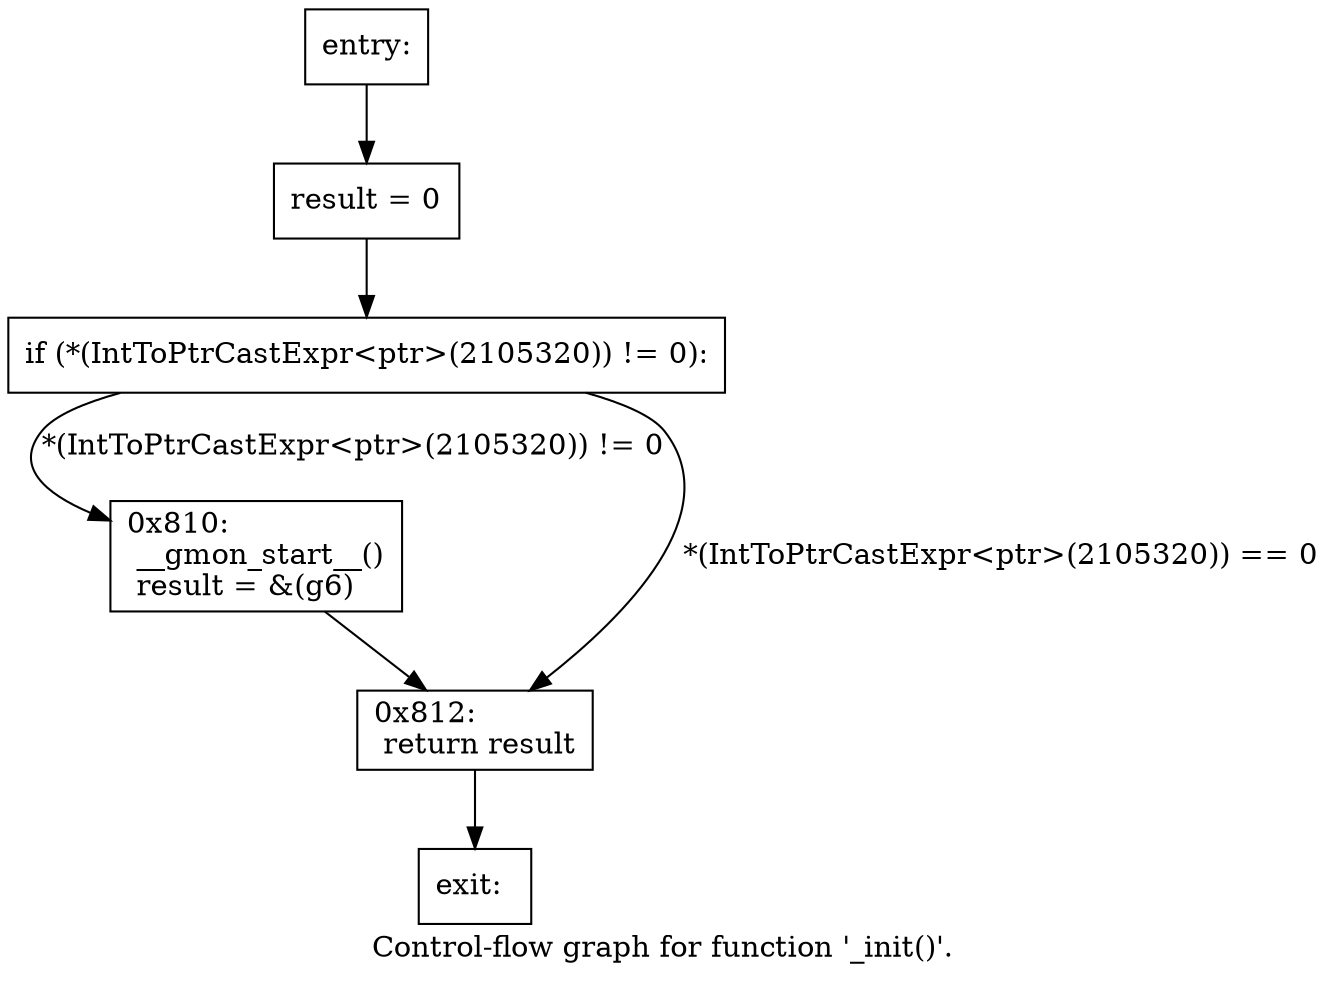 digraph "Control-flow graph for function '_init()'." {
  label="Control-flow graph for function '_init()'.";
  node [shape=record];

  Node06F93248 [label="{entry:\l}"];
  Node06F93248 -> Node06F978E0;
  Node06F978E0 [label="{  result = 0\l}"];
  Node06F978E0 -> Node06F98390;
  Node06F98390 [label="{  if (*(IntToPtrCastExpr\<ptr\>(2105320)) != 0):\l}"];
  Node06F98390 -> Node06F98D68 [label="*(IntToPtrCastExpr\<ptr\>(2105320)) != 0"];
  Node06F98390 -> Node06F98810 [label="*(IntToPtrCastExpr\<ptr\>(2105320)) == 0"];
  Node06F98D68 [label="{0x810:\l  __gmon_start__()\l  result = &(g6)\l}"];
  Node06F98D68 -> Node06F98810;
  Node06F98810 [label="{0x812:\l  return result\l}"];
  Node06F98810 -> Node06F95DE0;
  Node06F95DE0 [label="{exit:\l}"];

}

